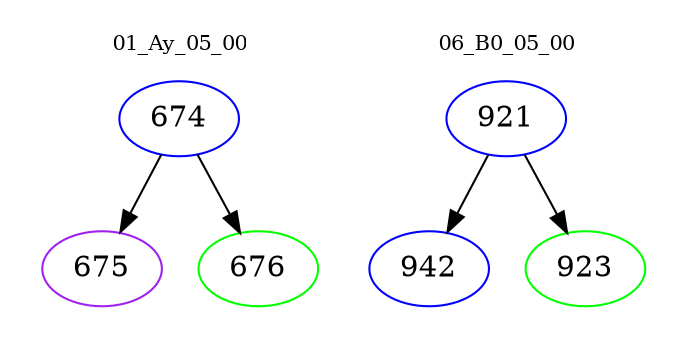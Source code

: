 digraph{
subgraph cluster_0 {
color = white
label = "01_Ay_05_00";
fontsize=10;
T0_674 [label="674", color="blue"]
T0_674 -> T0_675 [color="black"]
T0_675 [label="675", color="purple"]
T0_674 -> T0_676 [color="black"]
T0_676 [label="676", color="green"]
}
subgraph cluster_1 {
color = white
label = "06_B0_05_00";
fontsize=10;
T1_921 [label="921", color="blue"]
T1_921 -> T1_942 [color="black"]
T1_942 [label="942", color="blue"]
T1_921 -> T1_923 [color="black"]
T1_923 [label="923", color="green"]
}
}
